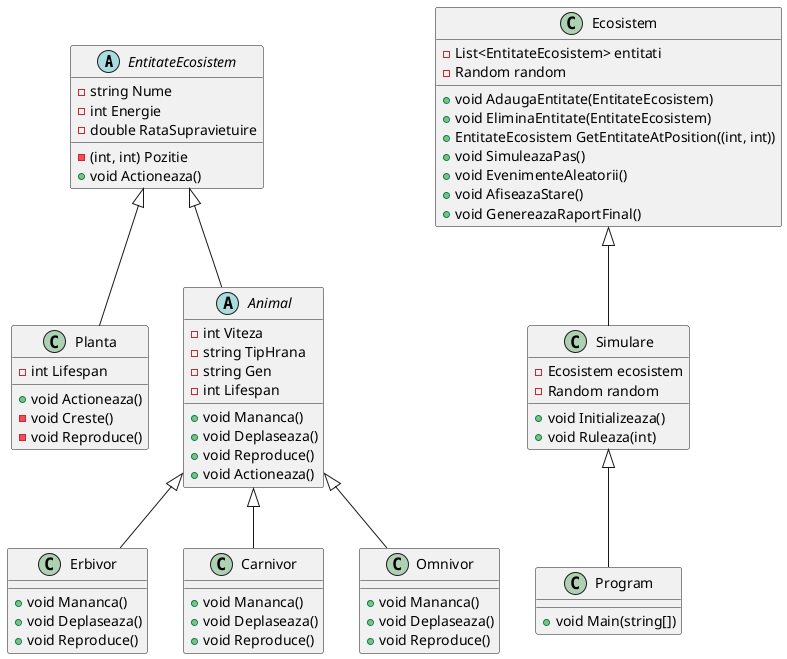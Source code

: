 @startuml
abstract class EntitateEcosistem {
  - string Nume
  - int Energie
  - (int, int) Pozitie
  - double RataSupravietuire
  + void Actioneaza()
}

class Planta {
  - int Lifespan
  + void Actioneaza()
  - void Creste()
  - void Reproduce()
}

abstract class Animal {
  - int Viteza
  - string TipHrana
  - string Gen
  - int Lifespan
  + void Mananca()
  + void Deplaseaza()
  + void Reproduce()
  + void Actioneaza()
}

class Erbivor {
  + void Mananca()
  + void Deplaseaza()
  + void Reproduce()
}

class Carnivor {
  + void Mananca()
  + void Deplaseaza()
  + void Reproduce()
}

class Omnivor {
  + void Mananca()
  + void Deplaseaza()
  + void Reproduce()
}

class Ecosistem {
  - List<EntitateEcosistem> entitati
  - Random random
  + void AdaugaEntitate(EntitateEcosistem)
  + void EliminaEntitate(EntitateEcosistem)
  + EntitateEcosistem GetEntitateAtPosition((int, int))
  + void SimuleazaPas()
  + void EvenimenteAleatorii()
  + void AfiseazaStare()
  + void GenereazaRaportFinal()
}

class Simulare {
  - Ecosistem ecosistem
  - Random random
  + void Initializeaza()
  + void Ruleaza(int)
}

class Program {
  + void Main(string[])
}

EntitateEcosistem <|-- Planta
EntitateEcosistem <|-- Animal
Animal <|-- Erbivor
Animal <|-- Carnivor
Animal <|-- Omnivor
Ecosistem <|-- Simulare
Simulare <|-- Program
@enduml